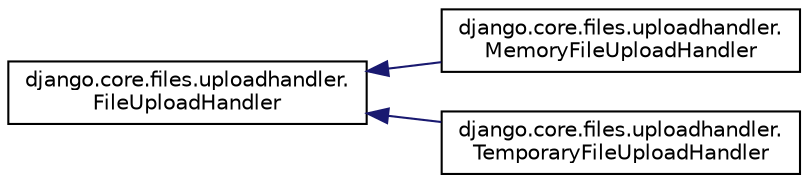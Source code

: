 digraph "Graphical Class Hierarchy"
{
 // LATEX_PDF_SIZE
  edge [fontname="Helvetica",fontsize="10",labelfontname="Helvetica",labelfontsize="10"];
  node [fontname="Helvetica",fontsize="10",shape=record];
  rankdir="LR";
  Node0 [label="django.core.files.uploadhandler.\lFileUploadHandler",height=0.2,width=0.4,color="black", fillcolor="white", style="filled",URL="$d6/d9d/classdjango_1_1core_1_1files_1_1uploadhandler_1_1_file_upload_handler.html",tooltip=" "];
  Node0 -> Node1 [dir="back",color="midnightblue",fontsize="10",style="solid",fontname="Helvetica"];
  Node1 [label="django.core.files.uploadhandler.\lMemoryFileUploadHandler",height=0.2,width=0.4,color="black", fillcolor="white", style="filled",URL="$da/da5/classdjango_1_1core_1_1files_1_1uploadhandler_1_1_memory_file_upload_handler.html",tooltip=" "];
  Node0 -> Node2 [dir="back",color="midnightblue",fontsize="10",style="solid",fontname="Helvetica"];
  Node2 [label="django.core.files.uploadhandler.\lTemporaryFileUploadHandler",height=0.2,width=0.4,color="black", fillcolor="white", style="filled",URL="$da/ddd/classdjango_1_1core_1_1files_1_1uploadhandler_1_1_temporary_file_upload_handler.html",tooltip=" "];
}
